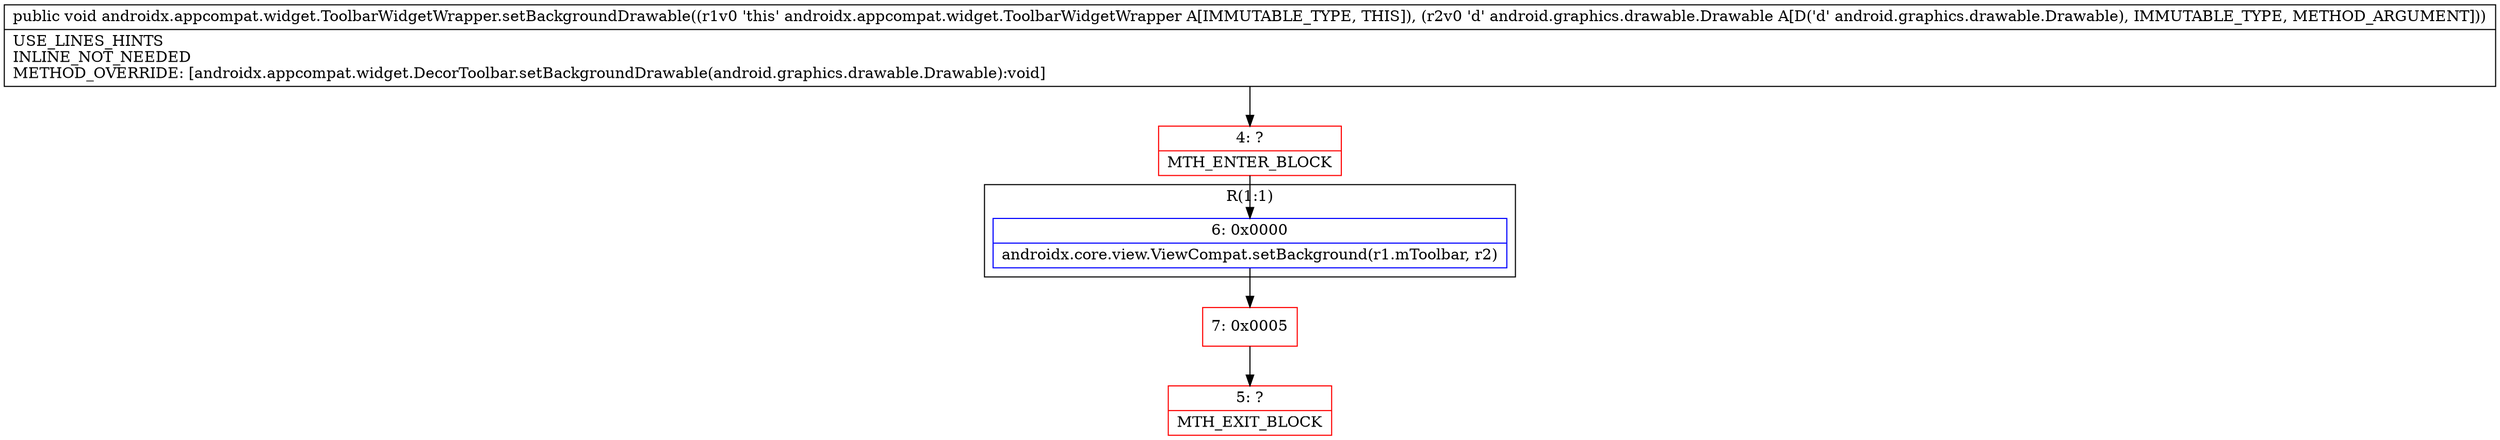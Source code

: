 digraph "CFG forandroidx.appcompat.widget.ToolbarWidgetWrapper.setBackgroundDrawable(Landroid\/graphics\/drawable\/Drawable;)V" {
subgraph cluster_Region_1604128523 {
label = "R(1:1)";
node [shape=record,color=blue];
Node_6 [shape=record,label="{6\:\ 0x0000|androidx.core.view.ViewCompat.setBackground(r1.mToolbar, r2)\l}"];
}
Node_4 [shape=record,color=red,label="{4\:\ ?|MTH_ENTER_BLOCK\l}"];
Node_7 [shape=record,color=red,label="{7\:\ 0x0005}"];
Node_5 [shape=record,color=red,label="{5\:\ ?|MTH_EXIT_BLOCK\l}"];
MethodNode[shape=record,label="{public void androidx.appcompat.widget.ToolbarWidgetWrapper.setBackgroundDrawable((r1v0 'this' androidx.appcompat.widget.ToolbarWidgetWrapper A[IMMUTABLE_TYPE, THIS]), (r2v0 'd' android.graphics.drawable.Drawable A[D('d' android.graphics.drawable.Drawable), IMMUTABLE_TYPE, METHOD_ARGUMENT]))  | USE_LINES_HINTS\lINLINE_NOT_NEEDED\lMETHOD_OVERRIDE: [androidx.appcompat.widget.DecorToolbar.setBackgroundDrawable(android.graphics.drawable.Drawable):void]\l}"];
MethodNode -> Node_4;Node_6 -> Node_7;
Node_4 -> Node_6;
Node_7 -> Node_5;
}

